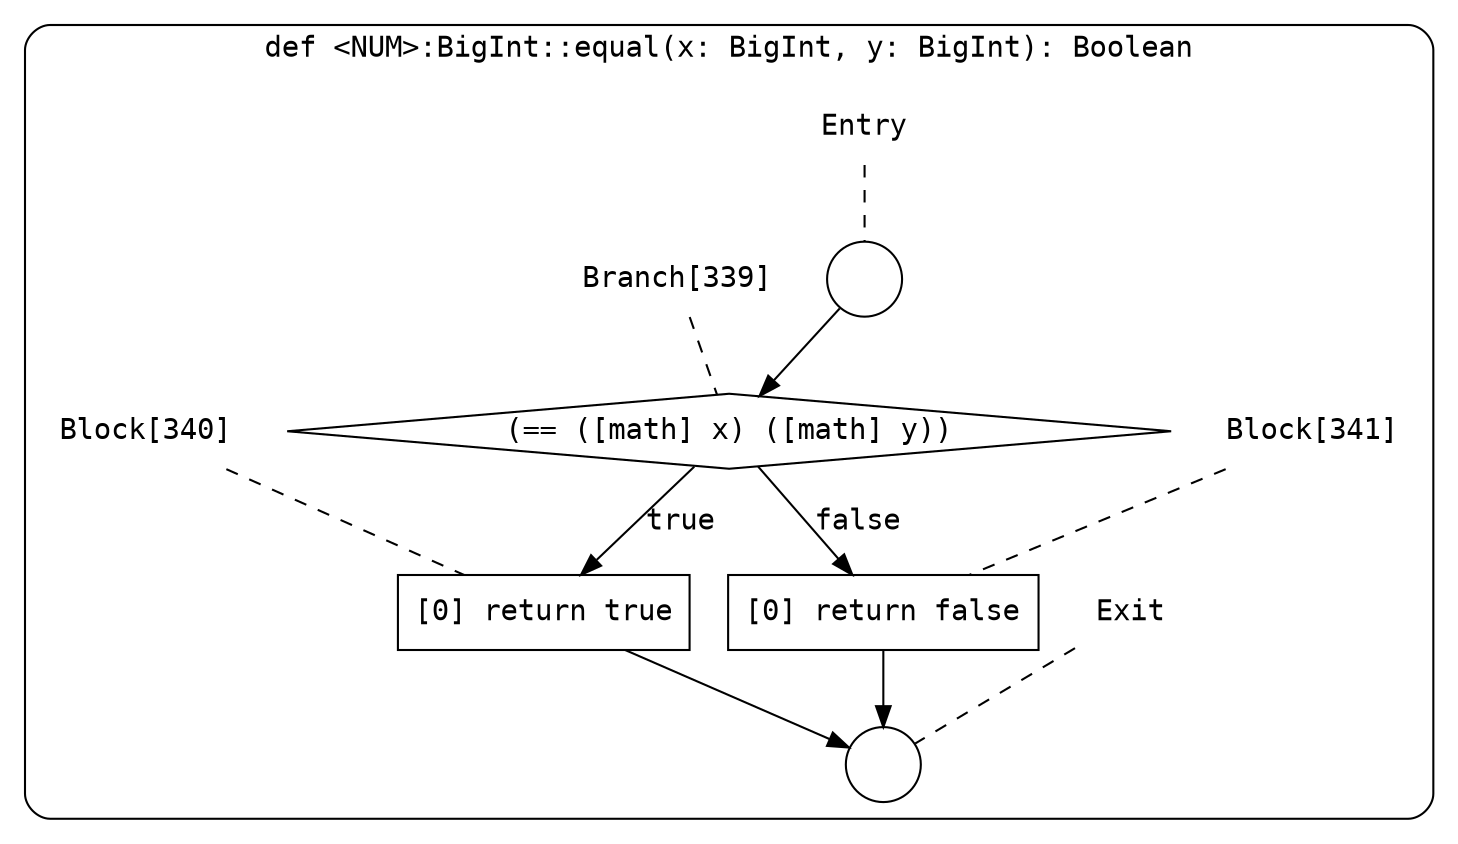 digraph {
  graph [fontname = "Consolas"]
  node [fontname = "Consolas"]
  edge [fontname = "Consolas"]
  subgraph cluster44 {
    label = "def <NUM>:BigInt::equal(x: BigInt, y: BigInt): Boolean"
    style = rounded
    cluster44_entry_name [shape=none, label=<<font color="black">Entry</font>>]
    cluster44_entry_name -> cluster44_entry [arrowhead=none, color="black", style=dashed]
    cluster44_entry [shape=circle label=" " color="black" fillcolor="white" style=filled]
    cluster44_entry -> node339 [color="black"]
    cluster44_exit_name [shape=none, label=<<font color="black">Exit</font>>]
    cluster44_exit_name -> cluster44_exit [arrowhead=none, color="black", style=dashed]
    cluster44_exit [shape=circle label=" " color="black" fillcolor="white" style=filled]
    node339_name [shape=none, label=<<font color="black">Branch[339]</font>>]
    node339_name -> node339 [arrowhead=none, color="black", style=dashed]
    node339 [shape=diamond, label=<<font color="black">(== ([math] x) ([math] y))</font>> color="black" fillcolor="white", style=filled]
    node339 -> node340 [label=<<font color="black">true</font>> color="black"]
    node339 -> node341 [label=<<font color="black">false</font>> color="black"]
    node340_name [shape=none, label=<<font color="black">Block[340]</font>>]
    node340_name -> node340 [arrowhead=none, color="black", style=dashed]
    node340 [shape=box, label=<<font color="black">[0] return true<BR ALIGN="LEFT"/></font>> color="black" fillcolor="white", style=filled]
    node340 -> cluster44_exit [color="black"]
    node341_name [shape=none, label=<<font color="black">Block[341]</font>>]
    node341_name -> node341 [arrowhead=none, color="black", style=dashed]
    node341 [shape=box, label=<<font color="black">[0] return false<BR ALIGN="LEFT"/></font>> color="black" fillcolor="white", style=filled]
    node341 -> cluster44_exit [color="black"]
  }
}
